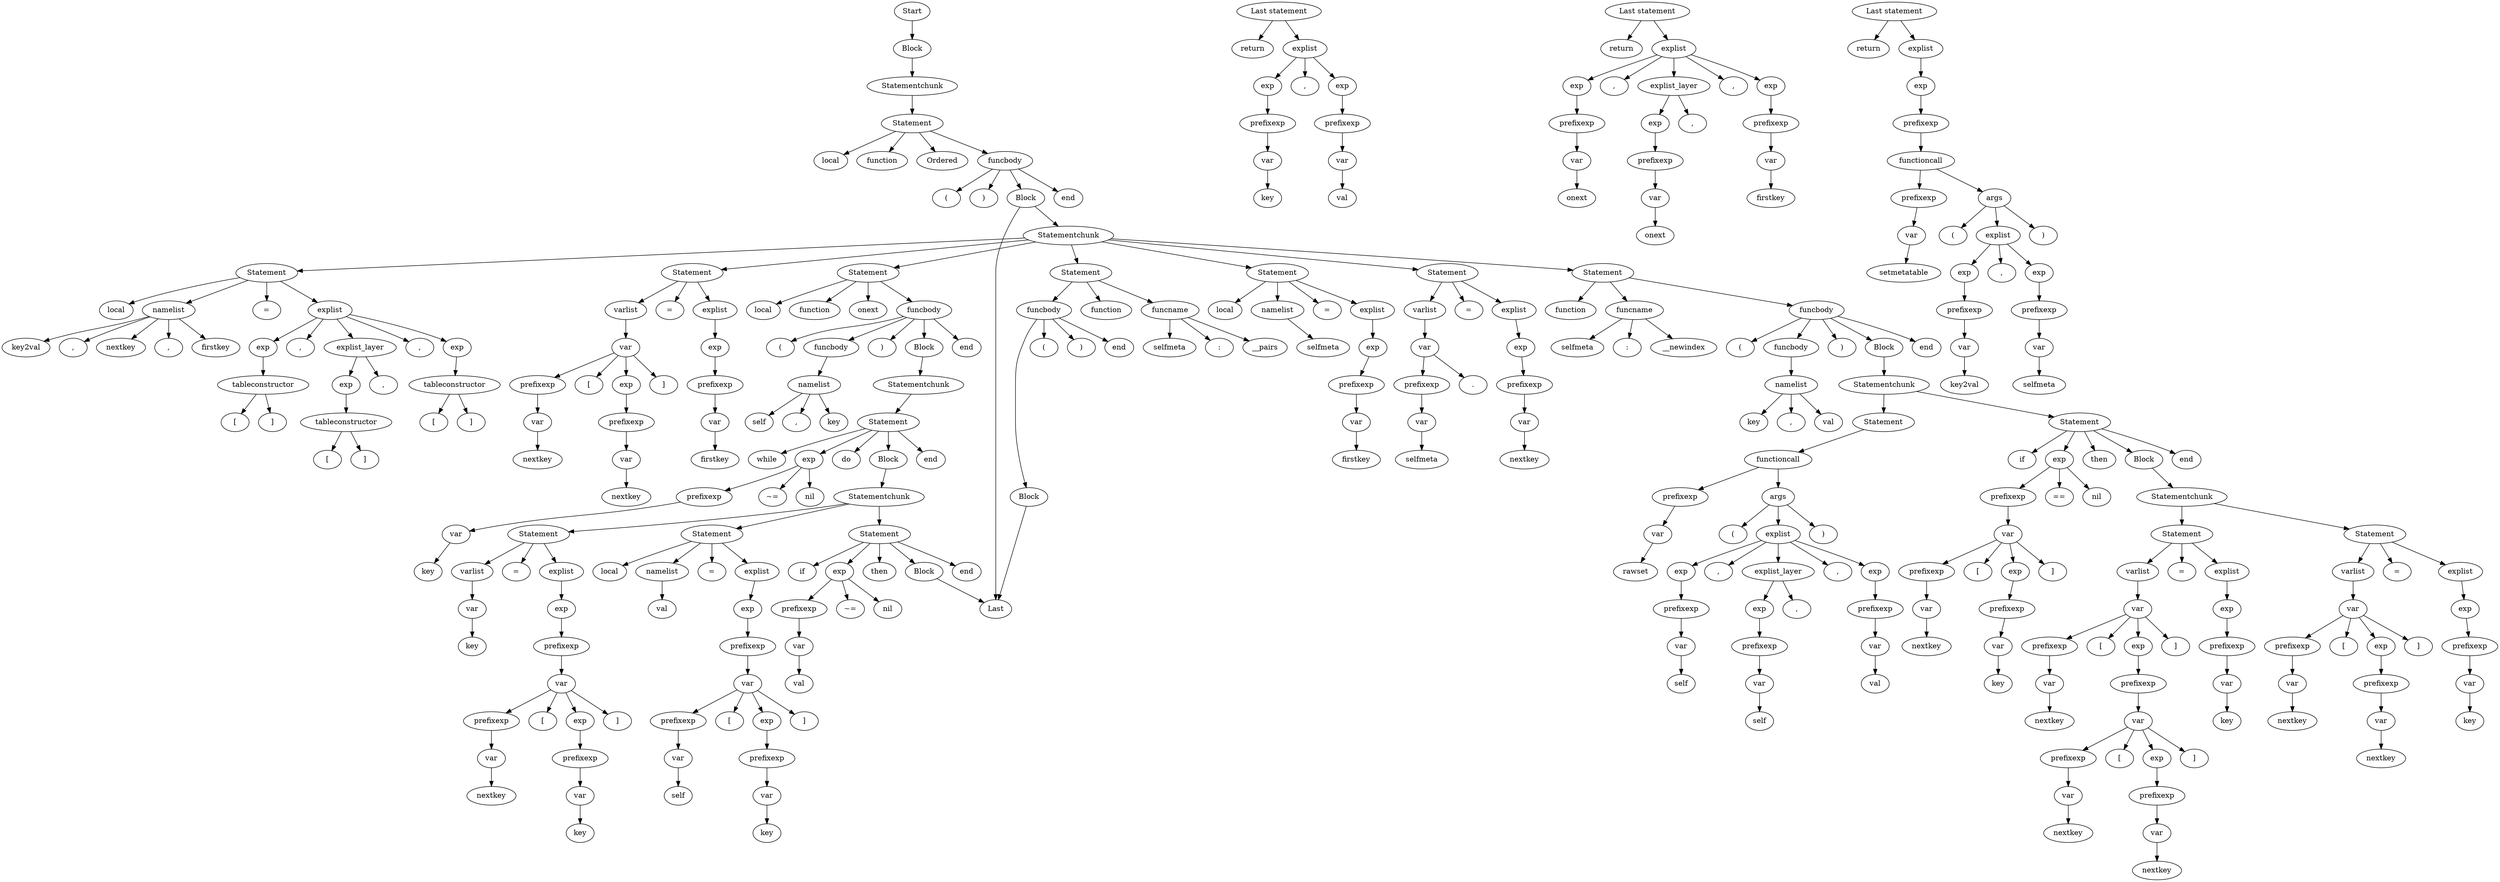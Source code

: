   
 
         
    
 
     
        
        
         
              
    
  
 
     
 
    
 
    
      
         
        
        
    
  
 
        
 
    

digraph { 
Start0 [label="Start"];
Block2 [label="Block"];
Start0 -> Block2;
Statementchunk3 [label="Statementchunk"];
Block2 -> Statementchunk3;
Statement4 [label="Statement"];
Statementchunk3 -> Statement4;
local5 [label="local"];
Statement4 -> local5;
function6 [label="function"];
Statement4 -> function6;
Identifier7 [label="Ordered"];
Statement4 -> Identifier7;
funcbody8 [label="funcbody"];
Statement4 -> funcbody8;
leftparentheses9 [label="("];
funcbody8 -> leftparentheses9;
rightparentheses10 [label=")"];
funcbody8 -> rightparentheses10;
Block11 [label="Block"];
funcbody8 -> Block11;
Statementchunk12 [label="Statementchunk"];
Block11 -> Statementchunk12;
Statement13 [label="Statement"];
Statementchunk12 -> Statement13;
local14 [label="local"];
Statement13 -> local14;
namelist15 [label="namelist"];
Statement13 -> namelist15;
Identifier16 [label="key2val"];
namelist15 -> Identifier16;
comma17 [label=","];
namelist15 -> comma17;
Identifier18 [label="nextkey"];
namelist15 -> Identifier18;
comma19 [label=","];
namelist15 -> comma19;
Identifier20 [label="firstkey"];
namelist15 -> Identifier20;
equal21 [label="="];
Statement13 -> equal21;
explist22 [label="explist"];
Statement13 -> explist22;
exp23 [label="exp"];
explist22 -> exp23;
tableconstructor24 [label="tableconstructor"];
exp23 -> tableconstructor24;
leftbraces25 [label="["];
tableconstructor24 -> leftbraces25;
rightbraces26 [label="]"];
tableconstructor24 -> rightbraces26;
comma27 [label=","];
explist22 -> comma27;
explist_layer28 [label="explist_layer"];
explist22 -> explist_layer28;
exp29 [label="exp"];
explist_layer28 -> exp29;
tableconstructor30 [label="tableconstructor"];
exp29 -> tableconstructor30;
leftbraces31 [label="["];
tableconstructor30 -> leftbraces31;
rightbraces32 [label="]"];
tableconstructor30 -> rightbraces32;
comma33 [label=","];
explist_layer28 -> comma33;
comma34 [label=","];
explist22 -> comma34;
exp35 [label="exp"];
explist22 -> exp35;
tableconstructor36 [label="tableconstructor"];
exp35 -> tableconstructor36;
leftbraces37 [label="["];
tableconstructor36 -> leftbraces37;
rightbraces38 [label="]"];
tableconstructor36 -> rightbraces38;
Statement39 [label="Statement"];
Statementchunk12 -> Statement39;
varlist40 [label="varlist"];
Statement39 -> varlist40;
var41 [label="var"];
varlist40 -> var41;
prefixexp42 [label="prefixexp"];
var41 -> prefixexp42;
var43 [label="var"];
prefixexp42 -> var43;
Identifier44 [label="nextkey"];
var43 -> Identifier44;
leftbracket45 [label="["];
var41 -> leftbracket45;
exp46 [label="exp"];
var41 -> exp46;
prefixexp47 [label="prefixexp"];
exp46 -> prefixexp47;
var48 [label="var"];
prefixexp47 -> var48;
Identifier49 [label="nextkey"];
var48 -> Identifier49;
rightbracket50 [label="]"];
var41 -> rightbracket50;
equal51 [label="="];
Statement39 -> equal51;
explist52 [label="explist"];
Statement39 -> explist52;
exp53 [label="exp"];
explist52 -> exp53;
prefixexp54 [label="prefixexp"];
exp53 -> prefixexp54;
var55 [label="var"];
prefixexp54 -> var55;
Identifier56 [label="firstkey"];
var55 -> Identifier56;
Statement57 [label="Statement"];
Statementchunk12 -> Statement57;
local58 [label="local"];
Statement57 -> local58;
function59 [label="function"];
Statement57 -> function59;
Identifier60 [label="onext"];
Statement57 -> Identifier60;
funcbody61 [label="funcbody"];
Statement57 -> funcbody61;
leftparentheses62 [label="("];
funcbody61 -> leftparentheses62;
funcbody63 [label="funcbody"];
funcbody61 -> funcbody63;
namelist64 [label="namelist"];
funcbody63 -> namelist64;
Identifier65 [label="self"];
namelist64 -> Identifier65;
comma66 [label=","];
namelist64 -> comma66;
Identifier67 [label="key"];
namelist64 -> Identifier67;
rightparentheses68 [label=")"];
funcbody61 -> rightparentheses68;
Block69 [label="Block"];
funcbody61 -> Block69;
Statementchunk70 [label="Statementchunk"];
Block69 -> Statementchunk70;
Statement71 [label="Statement"];
Statementchunk70 -> Statement71;
while72 [label="while"];
Statement71 -> while72;
exp73 [label="exp"];
Statement71 -> exp73;
prefixexp74 [label="prefixexp"];
exp73 -> prefixexp74;
var75 [label="var"];
prefixexp74 -> var75;
Identifier76 [label="key"];
var75 -> Identifier76;
binop77 [label="~="];
exp73 -> binop77;
nil78 [label="nil"];
exp73 -> nil78;
do79 [label="do"];
Statement71 -> do79;
Block80 [label="Block"];
Statement71 -> Block80;
Statementchunk81 [label="Statementchunk"];
Block80 -> Statementchunk81;
Statement82 [label="Statement"];
Statementchunk81 -> Statement82;
varlist83 [label="varlist"];
Statement82 -> varlist83;
var84 [label="var"];
varlist83 -> var84;
Identifier85 [label="key"];
var84 -> Identifier85;
equal86 [label="="];
Statement82 -> equal86;
explist87 [label="explist"];
Statement82 -> explist87;
exp88 [label="exp"];
explist87 -> exp88;
prefixexp89 [label="prefixexp"];
exp88 -> prefixexp89;
var90 [label="var"];
prefixexp89 -> var90;
prefixexp91 [label="prefixexp"];
var90 -> prefixexp91;
var92 [label="var"];
prefixexp91 -> var92;
Identifier93 [label="nextkey"];
var92 -> Identifier93;
leftbracket94 [label="["];
var90 -> leftbracket94;
exp95 [label="exp"];
var90 -> exp95;
prefixexp96 [label="prefixexp"];
exp95 -> prefixexp96;
var97 [label="var"];
prefixexp96 -> var97;
Identifier98 [label="key"];
var97 -> Identifier98;
rightbracket99 [label="]"];
var90 -> rightbracket99;
Statement100 [label="Statement"];
Statementchunk81 -> Statement100;
local101 [label="local"];
Statement100 -> local101;
namelist102 [label="namelist"];
Statement100 -> namelist102;
Identifier103 [label="val"];
namelist102 -> Identifier103;
equal104 [label="="];
Statement100 -> equal104;
explist105 [label="explist"];
Statement100 -> explist105;
exp106 [label="exp"];
explist105 -> exp106;
prefixexp107 [label="prefixexp"];
exp106 -> prefixexp107;
var108 [label="var"];
prefixexp107 -> var108;
prefixexp109 [label="prefixexp"];
var108 -> prefixexp109;
var110 [label="var"];
prefixexp109 -> var110;
Identifier111 [label="self"];
var110 -> Identifier111;
leftbracket112 [label="["];
var108 -> leftbracket112;
exp113 [label="exp"];
var108 -> exp113;
prefixexp114 [label="prefixexp"];
exp113 -> prefixexp114;
var115 [label="var"];
prefixexp114 -> var115;
Identifier116 [label="key"];
var115 -> Identifier116;
rightbracket117 [label="]"];
var108 -> rightbracket117;
Statement118 [label="Statement"];
Statementchunk81 -> Statement118;
if119 [label="if"];
Statement118 -> if119;
exp120 [label="exp"];
Statement118 -> exp120;
prefixexp121 [label="prefixexp"];
exp120 -> prefixexp121;
var122 [label="var"];
prefixexp121 -> var122;
Identifier123 [label="val"];
var122 -> Identifier123;
binop124 [label="~="];
exp120 -> binop124;
nil125 [label="nil"];
exp120 -> nil125;
then126 [label="then"];
Statement118 -> then126;
Block127 [label="Block"];
Statement118 -> Block127;
Last statement128 [label="Last statement"];
Block127 -> Last statement128;
return129 [label="return"];
Last statement128 -> return129;
explist130 [label="explist"];
Last statement128 -> explist130;
exp131 [label="exp"];
explist130 -> exp131;
prefixexp132 [label="prefixexp"];
exp131 -> prefixexp132;
var133 [label="var"];
prefixexp132 -> var133;
Identifier134 [label="key"];
var133 -> Identifier134;
comma135 [label=","];
explist130 -> comma135;
exp136 [label="exp"];
explist130 -> exp136;
prefixexp137 [label="prefixexp"];
exp136 -> prefixexp137;
var138 [label="var"];
prefixexp137 -> var138;
Identifier139 [label="val"];
var138 -> Identifier139;
end140 [label="end"];
Statement118 -> end140;
end141 [label="end"];
Statement71 -> end141;
end142 [label="end"];
funcbody61 -> end142;
Statement143 [label="Statement"];
Statementchunk12 -> Statement143;
local144 [label="local"];
Statement143 -> local144;
namelist145 [label="namelist"];
Statement143 -> namelist145;
Identifier146 [label="selfmeta"];
namelist145 -> Identifier146;
equal147 [label="="];
Statement143 -> equal147;
explist148 [label="explist"];
Statement143 -> explist148;
exp149 [label="exp"];
explist148 -> exp149;
prefixexp150 [label="prefixexp"];
exp149 -> prefixexp150;
var151 [label="var"];
prefixexp150 -> var151;
Identifier152 [label="firstkey"];
var151 -> Identifier152;
Statement153 [label="Statement"];
Statementchunk12 -> Statement153;
varlist154 [label="varlist"];
Statement153 -> varlist154;
var155 [label="var"];
varlist154 -> var155;
prefixexp156 [label="prefixexp"];
var155 -> prefixexp156;
var157 [label="var"];
prefixexp156 -> var157;
Identifier158 [label="selfmeta"];
var157 -> Identifier158;
dot159 [label="."];
var155 -> dot159;
equal160 [label="="];
Statement153 -> equal160;
explist161 [label="explist"];
Statement153 -> explist161;
exp162 [label="exp"];
explist161 -> exp162;
prefixexp163 [label="prefixexp"];
exp162 -> prefixexp163;
var164 [label="var"];
prefixexp163 -> var164;
Identifier165 [label="nextkey"];
var164 -> Identifier165;
Statement166 [label="Statement"];
Statementchunk12 -> Statement166;
function167 [label="function"];
Statement166 -> function167;
funcname168 [label="funcname"];
Statement166 -> funcname168;
Identifier169 [label="selfmeta"];
funcname168 -> Identifier169;
colon170 [label=":"];
funcname168 -> colon170;
Identifier171 [label="__newindex"];
funcname168 -> Identifier171;
funcbody172 [label="funcbody"];
Statement166 -> funcbody172;
leftparentheses173 [label="("];
funcbody172 -> leftparentheses173;
funcbody174 [label="funcbody"];
funcbody172 -> funcbody174;
namelist175 [label="namelist"];
funcbody174 -> namelist175;
Identifier176 [label="key"];
namelist175 -> Identifier176;
comma177 [label=","];
namelist175 -> comma177;
Identifier178 [label="val"];
namelist175 -> Identifier178;
rightparentheses179 [label=")"];
funcbody172 -> rightparentheses179;
Block180 [label="Block"];
funcbody172 -> Block180;
Statementchunk181 [label="Statementchunk"];
Block180 -> Statementchunk181;
Statement182 [label="Statement"];
Statementchunk181 -> Statement182;
functioncall183 [label="functioncall"];
Statement182 -> functioncall183;
prefixexp184 [label="prefixexp"];
functioncall183 -> prefixexp184;
var185 [label="var"];
prefixexp184 -> var185;
Identifier186 [label="rawset"];
var185 -> Identifier186;
args187 [label="args"];
functioncall183 -> args187;
leftparentheses188 [label="("];
args187 -> leftparentheses188;
explist189 [label="explist"];
args187 -> explist189;
exp190 [label="exp"];
explist189 -> exp190;
prefixexp191 [label="prefixexp"];
exp190 -> prefixexp191;
var192 [label="var"];
prefixexp191 -> var192;
Identifier193 [label="self"];
var192 -> Identifier193;
comma194 [label=","];
explist189 -> comma194;
explist_layer195 [label="explist_layer"];
explist189 -> explist_layer195;
exp196 [label="exp"];
explist_layer195 -> exp196;
prefixexp197 [label="prefixexp"];
exp196 -> prefixexp197;
var198 [label="var"];
prefixexp197 -> var198;
Identifier199 [label="self"];
var198 -> Identifier199;
comma200 [label=","];
explist_layer195 -> comma200;
comma201 [label=","];
explist189 -> comma201;
exp202 [label="exp"];
explist189 -> exp202;
prefixexp203 [label="prefixexp"];
exp202 -> prefixexp203;
var204 [label="var"];
prefixexp203 -> var204;
Identifier205 [label="val"];
var204 -> Identifier205;
rightparentheses206 [label=")"];
args187 -> rightparentheses206;
Statement207 [label="Statement"];
Statementchunk181 -> Statement207;
if208 [label="if"];
Statement207 -> if208;
exp209 [label="exp"];
Statement207 -> exp209;
prefixexp210 [label="prefixexp"];
exp209 -> prefixexp210;
var211 [label="var"];
prefixexp210 -> var211;
prefixexp212 [label="prefixexp"];
var211 -> prefixexp212;
var213 [label="var"];
prefixexp212 -> var213;
Identifier214 [label="nextkey"];
var213 -> Identifier214;
leftbracket215 [label="["];
var211 -> leftbracket215;
exp216 [label="exp"];
var211 -> exp216;
prefixexp217 [label="prefixexp"];
exp216 -> prefixexp217;
var218 [label="var"];
prefixexp217 -> var218;
Identifier219 [label="key"];
var218 -> Identifier219;
rightbracket220 [label="]"];
var211 -> rightbracket220;
binop221 [label="=="];
exp209 -> binop221;
nil222 [label="nil"];
exp209 -> nil222;
then223 [label="then"];
Statement207 -> then223;
Block224 [label="Block"];
Statement207 -> Block224;
Statementchunk225 [label="Statementchunk"];
Block224 -> Statementchunk225;
Statement226 [label="Statement"];
Statementchunk225 -> Statement226;
varlist227 [label="varlist"];
Statement226 -> varlist227;
var228 [label="var"];
varlist227 -> var228;
prefixexp229 [label="prefixexp"];
var228 -> prefixexp229;
var230 [label="var"];
prefixexp229 -> var230;
Identifier231 [label="nextkey"];
var230 -> Identifier231;
leftbracket232 [label="["];
var228 -> leftbracket232;
exp233 [label="exp"];
var228 -> exp233;
prefixexp234 [label="prefixexp"];
exp233 -> prefixexp234;
var235 [label="var"];
prefixexp234 -> var235;
prefixexp236 [label="prefixexp"];
var235 -> prefixexp236;
var237 [label="var"];
prefixexp236 -> var237;
Identifier238 [label="nextkey"];
var237 -> Identifier238;
leftbracket239 [label="["];
var235 -> leftbracket239;
exp240 [label="exp"];
var235 -> exp240;
prefixexp241 [label="prefixexp"];
exp240 -> prefixexp241;
var242 [label="var"];
prefixexp241 -> var242;
Identifier243 [label="nextkey"];
var242 -> Identifier243;
rightbracket244 [label="]"];
var235 -> rightbracket244;
rightbracket245 [label="]"];
var228 -> rightbracket245;
equal246 [label="="];
Statement226 -> equal246;
explist247 [label="explist"];
Statement226 -> explist247;
exp248 [label="exp"];
explist247 -> exp248;
prefixexp249 [label="prefixexp"];
exp248 -> prefixexp249;
var250 [label="var"];
prefixexp249 -> var250;
Identifier251 [label="key"];
var250 -> Identifier251;
Statement252 [label="Statement"];
Statementchunk225 -> Statement252;
varlist253 [label="varlist"];
Statement252 -> varlist253;
var254 [label="var"];
varlist253 -> var254;
prefixexp255 [label="prefixexp"];
var254 -> prefixexp255;
var256 [label="var"];
prefixexp255 -> var256;
Identifier257 [label="nextkey"];
var256 -> Identifier257;
leftbracket258 [label="["];
var254 -> leftbracket258;
exp259 [label="exp"];
var254 -> exp259;
prefixexp260 [label="prefixexp"];
exp259 -> prefixexp260;
var261 [label="var"];
prefixexp260 -> var261;
Identifier262 [label="nextkey"];
var261 -> Identifier262;
rightbracket263 [label="]"];
var254 -> rightbracket263;
equal264 [label="="];
Statement252 -> equal264;
explist265 [label="explist"];
Statement252 -> explist265;
exp266 [label="exp"];
explist265 -> exp266;
prefixexp267 [label="prefixexp"];
exp266 -> prefixexp267;
var268 [label="var"];
prefixexp267 -> var268;
Identifier269 [label="key"];
var268 -> Identifier269;
end270 [label="end"];
Statement207 -> end270;
end271 [label="end"];
funcbody172 -> end271;
Statement272 [label="Statement"];
Statementchunk12 -> Statement272;
function273 [label="function"];
Statement272 -> function273;
funcname274 [label="funcname"];
Statement272 -> funcname274;
Identifier275 [label="selfmeta"];
funcname274 -> Identifier275;
colon276 [label=":"];
funcname274 -> colon276;
Identifier277 [label="__pairs"];
funcname274 -> Identifier277;
funcbody278 [label="funcbody"];
Statement272 -> funcbody278;
leftparentheses279 [label="("];
funcbody278 -> leftparentheses279;
rightparentheses280 [label=")"];
funcbody278 -> rightparentheses280;
Block281 [label="Block"];
funcbody278 -> Block281;
Last statement282 [label="Last statement"];
Block281 -> Last statement282;
return283 [label="return"];
Last statement282 -> return283;
explist284 [label="explist"];
Last statement282 -> explist284;
exp285 [label="exp"];
explist284 -> exp285;
prefixexp286 [label="prefixexp"];
exp285 -> prefixexp286;
var287 [label="var"];
prefixexp286 -> var287;
Identifier288 [label="onext"];
var287 -> Identifier288;
comma289 [label=","];
explist284 -> comma289;
explist_layer290 [label="explist_layer"];
explist284 -> explist_layer290;
exp291 [label="exp"];
explist_layer290 -> exp291;
prefixexp292 [label="prefixexp"];
exp291 -> prefixexp292;
var293 [label="var"];
prefixexp292 -> var293;
Identifier294 [label="onext"];
var293 -> Identifier294;
comma295 [label=","];
explist_layer290 -> comma295;
comma296 [label=","];
explist284 -> comma296;
exp297 [label="exp"];
explist284 -> exp297;
prefixexp298 [label="prefixexp"];
exp297 -> prefixexp298;
var299 [label="var"];
prefixexp298 -> var299;
Identifier300 [label="firstkey"];
var299 -> Identifier300;
end301 [label="end"];
funcbody278 -> end301;
Last statement302 [label="Last statement"];
Block11 -> Last statement302;
return303 [label="return"];
Last statement302 -> return303;
explist304 [label="explist"];
Last statement302 -> explist304;
exp305 [label="exp"];
explist304 -> exp305;
prefixexp306 [label="prefixexp"];
exp305 -> prefixexp306;
functioncall307 [label="functioncall"];
prefixexp306 -> functioncall307;
prefixexp308 [label="prefixexp"];
functioncall307 -> prefixexp308;
var309 [label="var"];
prefixexp308 -> var309;
Identifier310 [label="setmetatable"];
var309 -> Identifier310;
args311 [label="args"];
functioncall307 -> args311;
leftparentheses312 [label="("];
args311 -> leftparentheses312;
explist313 [label="explist"];
args311 -> explist313;
exp314 [label="exp"];
explist313 -> exp314;
prefixexp315 [label="prefixexp"];
exp314 -> prefixexp315;
var316 [label="var"];
prefixexp315 -> var316;
Identifier317 [label="key2val"];
var316 -> Identifier317;
comma318 [label=","];
explist313 -> comma318;
exp319 [label="exp"];
explist313 -> exp319;
prefixexp320 [label="prefixexp"];
exp319 -> prefixexp320;
var321 [label="var"];
prefixexp320 -> var321;
Identifier322 [label="selfmeta"];
var321 -> Identifier322;
rightparentheses323 [label=")"];
args311 -> rightparentheses323;
end324 [label="end"];
funcbody8 -> end324;

}